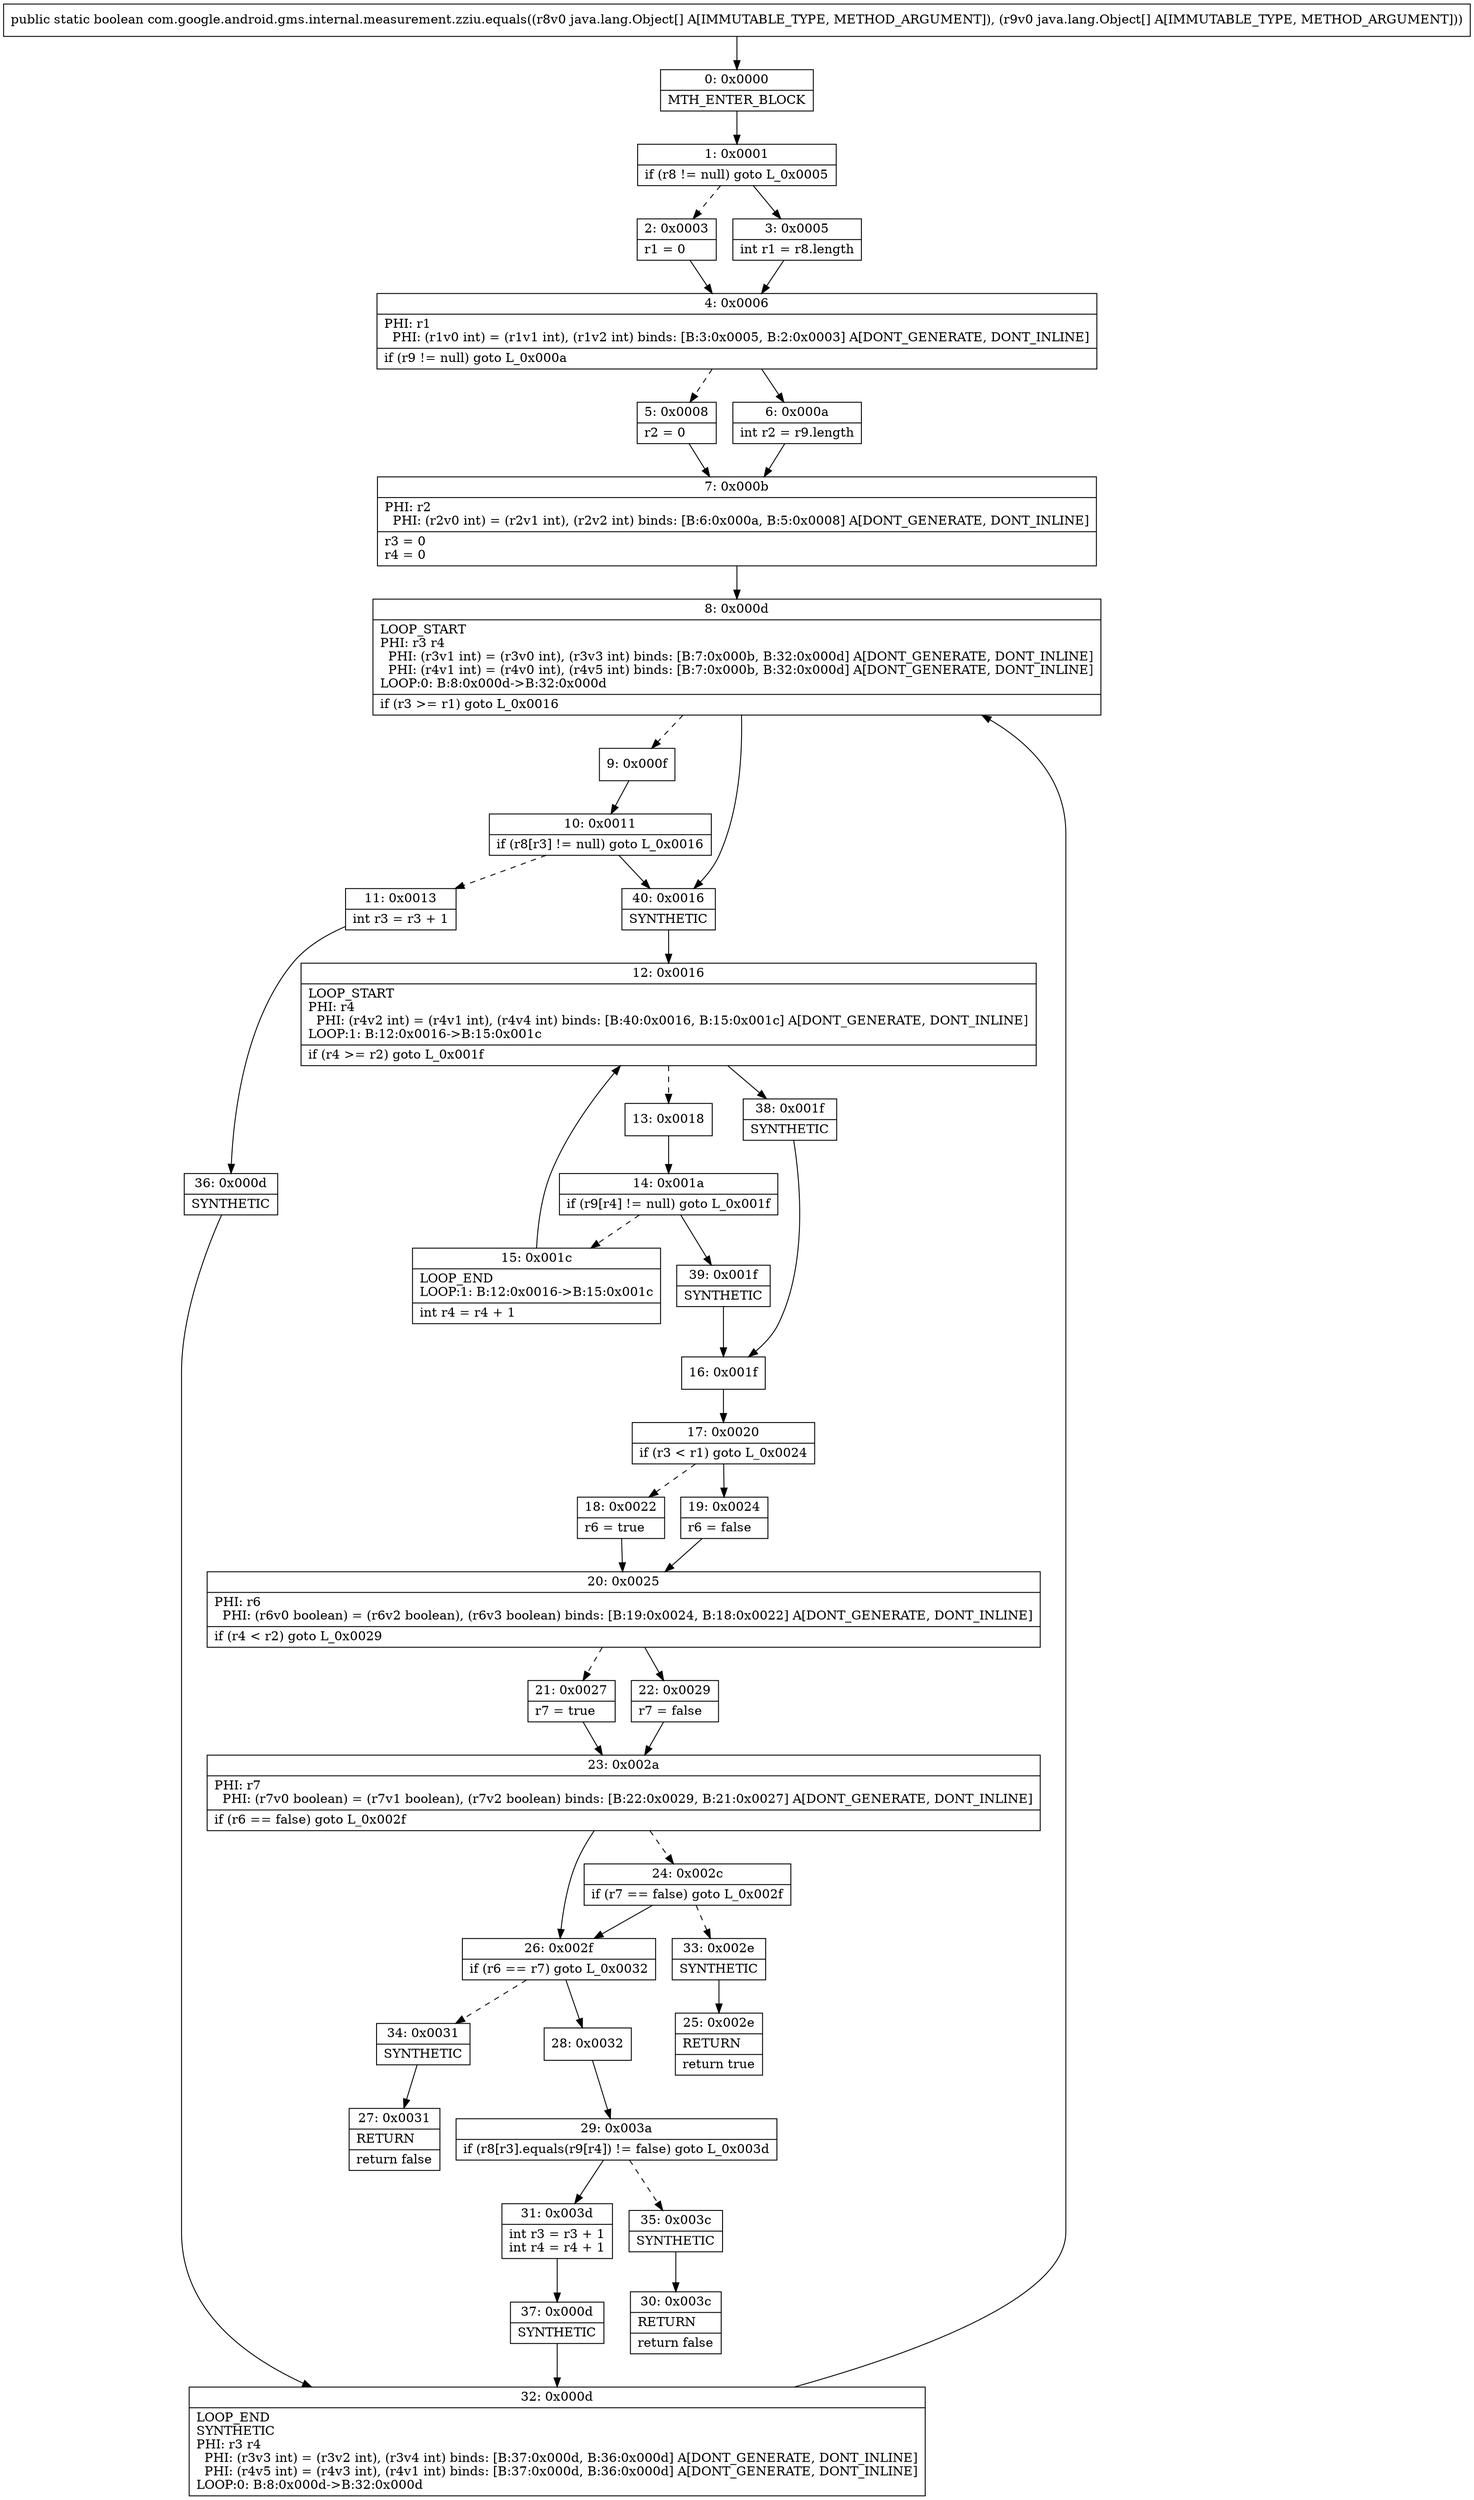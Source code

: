 digraph "CFG forcom.google.android.gms.internal.measurement.zziu.equals([Ljava\/lang\/Object;[Ljava\/lang\/Object;)Z" {
Node_0 [shape=record,label="{0\:\ 0x0000|MTH_ENTER_BLOCK\l}"];
Node_1 [shape=record,label="{1\:\ 0x0001|if (r8 != null) goto L_0x0005\l}"];
Node_2 [shape=record,label="{2\:\ 0x0003|r1 = 0\l}"];
Node_3 [shape=record,label="{3\:\ 0x0005|int r1 = r8.length\l}"];
Node_4 [shape=record,label="{4\:\ 0x0006|PHI: r1 \l  PHI: (r1v0 int) = (r1v1 int), (r1v2 int) binds: [B:3:0x0005, B:2:0x0003] A[DONT_GENERATE, DONT_INLINE]\l|if (r9 != null) goto L_0x000a\l}"];
Node_5 [shape=record,label="{5\:\ 0x0008|r2 = 0\l}"];
Node_6 [shape=record,label="{6\:\ 0x000a|int r2 = r9.length\l}"];
Node_7 [shape=record,label="{7\:\ 0x000b|PHI: r2 \l  PHI: (r2v0 int) = (r2v1 int), (r2v2 int) binds: [B:6:0x000a, B:5:0x0008] A[DONT_GENERATE, DONT_INLINE]\l|r3 = 0\lr4 = 0\l}"];
Node_8 [shape=record,label="{8\:\ 0x000d|LOOP_START\lPHI: r3 r4 \l  PHI: (r3v1 int) = (r3v0 int), (r3v3 int) binds: [B:7:0x000b, B:32:0x000d] A[DONT_GENERATE, DONT_INLINE]\l  PHI: (r4v1 int) = (r4v0 int), (r4v5 int) binds: [B:7:0x000b, B:32:0x000d] A[DONT_GENERATE, DONT_INLINE]\lLOOP:0: B:8:0x000d\-\>B:32:0x000d\l|if (r3 \>= r1) goto L_0x0016\l}"];
Node_9 [shape=record,label="{9\:\ 0x000f}"];
Node_10 [shape=record,label="{10\:\ 0x0011|if (r8[r3] != null) goto L_0x0016\l}"];
Node_11 [shape=record,label="{11\:\ 0x0013|int r3 = r3 + 1\l}"];
Node_12 [shape=record,label="{12\:\ 0x0016|LOOP_START\lPHI: r4 \l  PHI: (r4v2 int) = (r4v1 int), (r4v4 int) binds: [B:40:0x0016, B:15:0x001c] A[DONT_GENERATE, DONT_INLINE]\lLOOP:1: B:12:0x0016\-\>B:15:0x001c\l|if (r4 \>= r2) goto L_0x001f\l}"];
Node_13 [shape=record,label="{13\:\ 0x0018}"];
Node_14 [shape=record,label="{14\:\ 0x001a|if (r9[r4] != null) goto L_0x001f\l}"];
Node_15 [shape=record,label="{15\:\ 0x001c|LOOP_END\lLOOP:1: B:12:0x0016\-\>B:15:0x001c\l|int r4 = r4 + 1\l}"];
Node_16 [shape=record,label="{16\:\ 0x001f}"];
Node_17 [shape=record,label="{17\:\ 0x0020|if (r3 \< r1) goto L_0x0024\l}"];
Node_18 [shape=record,label="{18\:\ 0x0022|r6 = true\l}"];
Node_19 [shape=record,label="{19\:\ 0x0024|r6 = false\l}"];
Node_20 [shape=record,label="{20\:\ 0x0025|PHI: r6 \l  PHI: (r6v0 boolean) = (r6v2 boolean), (r6v3 boolean) binds: [B:19:0x0024, B:18:0x0022] A[DONT_GENERATE, DONT_INLINE]\l|if (r4 \< r2) goto L_0x0029\l}"];
Node_21 [shape=record,label="{21\:\ 0x0027|r7 = true\l}"];
Node_22 [shape=record,label="{22\:\ 0x0029|r7 = false\l}"];
Node_23 [shape=record,label="{23\:\ 0x002a|PHI: r7 \l  PHI: (r7v0 boolean) = (r7v1 boolean), (r7v2 boolean) binds: [B:22:0x0029, B:21:0x0027] A[DONT_GENERATE, DONT_INLINE]\l|if (r6 == false) goto L_0x002f\l}"];
Node_24 [shape=record,label="{24\:\ 0x002c|if (r7 == false) goto L_0x002f\l}"];
Node_25 [shape=record,label="{25\:\ 0x002e|RETURN\l|return true\l}"];
Node_26 [shape=record,label="{26\:\ 0x002f|if (r6 == r7) goto L_0x0032\l}"];
Node_27 [shape=record,label="{27\:\ 0x0031|RETURN\l|return false\l}"];
Node_28 [shape=record,label="{28\:\ 0x0032}"];
Node_29 [shape=record,label="{29\:\ 0x003a|if (r8[r3].equals(r9[r4]) != false) goto L_0x003d\l}"];
Node_30 [shape=record,label="{30\:\ 0x003c|RETURN\l|return false\l}"];
Node_31 [shape=record,label="{31\:\ 0x003d|int r3 = r3 + 1\lint r4 = r4 + 1\l}"];
Node_32 [shape=record,label="{32\:\ 0x000d|LOOP_END\lSYNTHETIC\lPHI: r3 r4 \l  PHI: (r3v3 int) = (r3v2 int), (r3v4 int) binds: [B:37:0x000d, B:36:0x000d] A[DONT_GENERATE, DONT_INLINE]\l  PHI: (r4v5 int) = (r4v3 int), (r4v1 int) binds: [B:37:0x000d, B:36:0x000d] A[DONT_GENERATE, DONT_INLINE]\lLOOP:0: B:8:0x000d\-\>B:32:0x000d\l}"];
Node_33 [shape=record,label="{33\:\ 0x002e|SYNTHETIC\l}"];
Node_34 [shape=record,label="{34\:\ 0x0031|SYNTHETIC\l}"];
Node_35 [shape=record,label="{35\:\ 0x003c|SYNTHETIC\l}"];
Node_36 [shape=record,label="{36\:\ 0x000d|SYNTHETIC\l}"];
Node_37 [shape=record,label="{37\:\ 0x000d|SYNTHETIC\l}"];
Node_38 [shape=record,label="{38\:\ 0x001f|SYNTHETIC\l}"];
Node_39 [shape=record,label="{39\:\ 0x001f|SYNTHETIC\l}"];
Node_40 [shape=record,label="{40\:\ 0x0016|SYNTHETIC\l}"];
MethodNode[shape=record,label="{public static boolean com.google.android.gms.internal.measurement.zziu.equals((r8v0 java.lang.Object[] A[IMMUTABLE_TYPE, METHOD_ARGUMENT]), (r9v0 java.lang.Object[] A[IMMUTABLE_TYPE, METHOD_ARGUMENT])) }"];
MethodNode -> Node_0;
Node_0 -> Node_1;
Node_1 -> Node_2[style=dashed];
Node_1 -> Node_3;
Node_2 -> Node_4;
Node_3 -> Node_4;
Node_4 -> Node_5[style=dashed];
Node_4 -> Node_6;
Node_5 -> Node_7;
Node_6 -> Node_7;
Node_7 -> Node_8;
Node_8 -> Node_9[style=dashed];
Node_8 -> Node_40;
Node_9 -> Node_10;
Node_10 -> Node_11[style=dashed];
Node_10 -> Node_40;
Node_11 -> Node_36;
Node_12 -> Node_13[style=dashed];
Node_12 -> Node_38;
Node_13 -> Node_14;
Node_14 -> Node_15[style=dashed];
Node_14 -> Node_39;
Node_15 -> Node_12;
Node_16 -> Node_17;
Node_17 -> Node_18[style=dashed];
Node_17 -> Node_19;
Node_18 -> Node_20;
Node_19 -> Node_20;
Node_20 -> Node_21[style=dashed];
Node_20 -> Node_22;
Node_21 -> Node_23;
Node_22 -> Node_23;
Node_23 -> Node_24[style=dashed];
Node_23 -> Node_26;
Node_24 -> Node_26;
Node_24 -> Node_33[style=dashed];
Node_26 -> Node_28;
Node_26 -> Node_34[style=dashed];
Node_28 -> Node_29;
Node_29 -> Node_31;
Node_29 -> Node_35[style=dashed];
Node_31 -> Node_37;
Node_32 -> Node_8;
Node_33 -> Node_25;
Node_34 -> Node_27;
Node_35 -> Node_30;
Node_36 -> Node_32;
Node_37 -> Node_32;
Node_38 -> Node_16;
Node_39 -> Node_16;
Node_40 -> Node_12;
}


